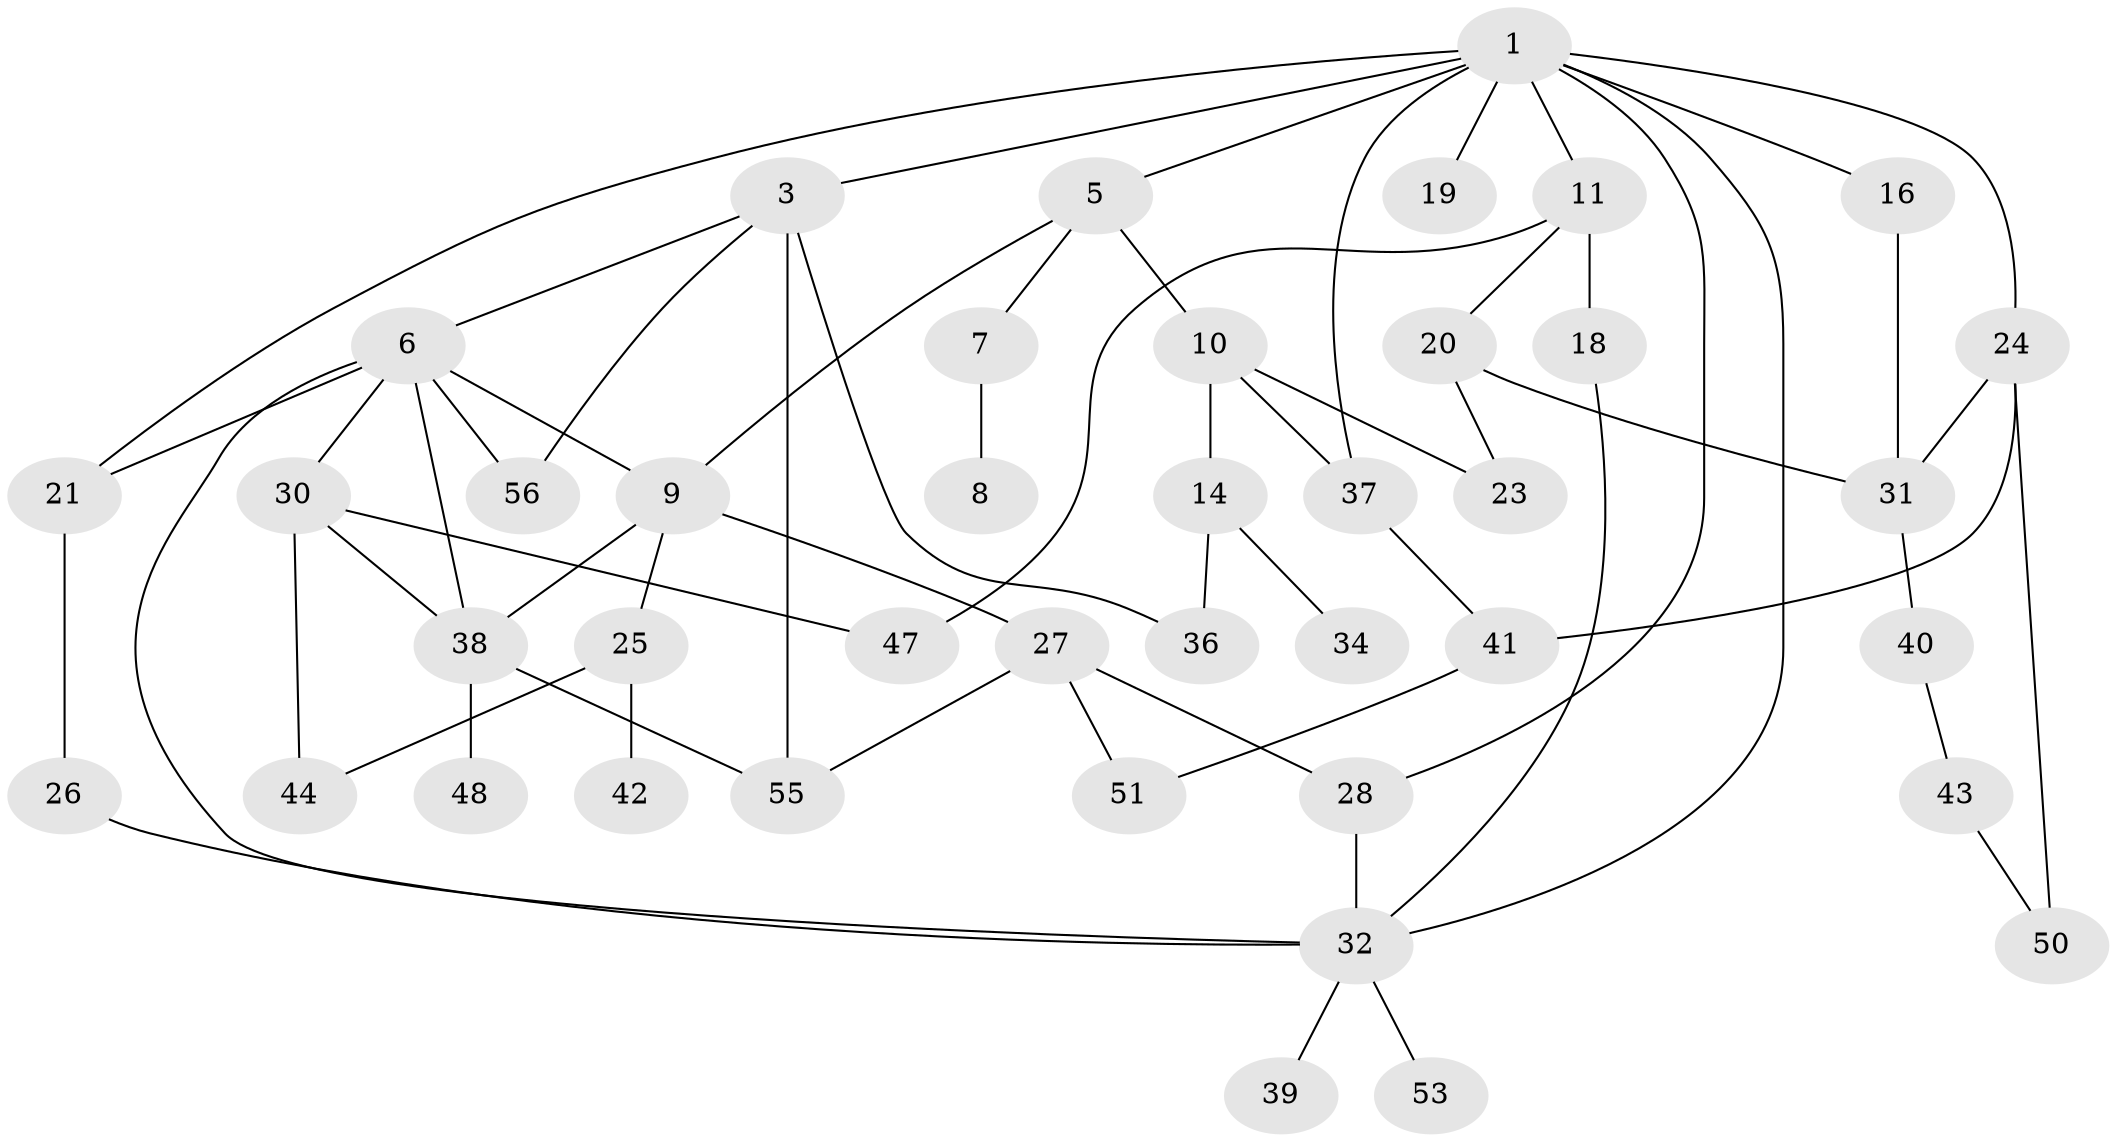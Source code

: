 // Generated by graph-tools (version 1.1) at 2025/51/02/27/25 19:51:39]
// undirected, 41 vertices, 62 edges
graph export_dot {
graph [start="1"]
  node [color=gray90,style=filled];
  1 [super="+2"];
  3 [super="+4"];
  5;
  6 [super="+15"];
  7;
  8;
  9 [super="+12"];
  10 [super="+29"];
  11 [super="+13"];
  14 [super="+54"];
  16 [super="+17"];
  18;
  19;
  20 [super="+22"];
  21;
  23;
  24 [super="+35"];
  25;
  26;
  27 [super="+59"];
  28;
  30 [super="+58"];
  31;
  32 [super="+33"];
  34;
  36;
  37 [super="+49"];
  38 [super="+46"];
  39;
  40;
  41;
  42;
  43;
  44 [super="+45"];
  47 [super="+52"];
  48;
  50 [super="+57"];
  51;
  53;
  55;
  56;
  1 -- 3;
  1 -- 11;
  1 -- 19;
  1 -- 21 [weight=2];
  1 -- 28;
  1 -- 37;
  1 -- 24 [weight=2];
  1 -- 16;
  1 -- 5;
  1 -- 32;
  3 -- 6;
  3 -- 36;
  3 -- 56;
  3 -- 55;
  5 -- 7;
  5 -- 9;
  5 -- 10;
  6 -- 30;
  6 -- 56;
  6 -- 32;
  6 -- 21;
  6 -- 38;
  6 -- 9;
  7 -- 8;
  9 -- 25;
  9 -- 27;
  9 -- 38;
  10 -- 14 [weight=2];
  10 -- 23;
  10 -- 37;
  11 -- 47;
  11 -- 18;
  11 -- 20;
  14 -- 34;
  14 -- 36;
  16 -- 31;
  18 -- 32;
  20 -- 23;
  20 -- 31;
  21 -- 26;
  24 -- 41;
  24 -- 50;
  24 -- 31;
  25 -- 42;
  25 -- 44;
  26 -- 32;
  27 -- 51;
  27 -- 55;
  27 -- 28;
  28 -- 32;
  30 -- 47;
  30 -- 38;
  30 -- 44;
  31 -- 40;
  32 -- 39;
  32 -- 53;
  37 -- 41;
  38 -- 48;
  38 -- 55;
  40 -- 43;
  41 -- 51;
  43 -- 50;
}

